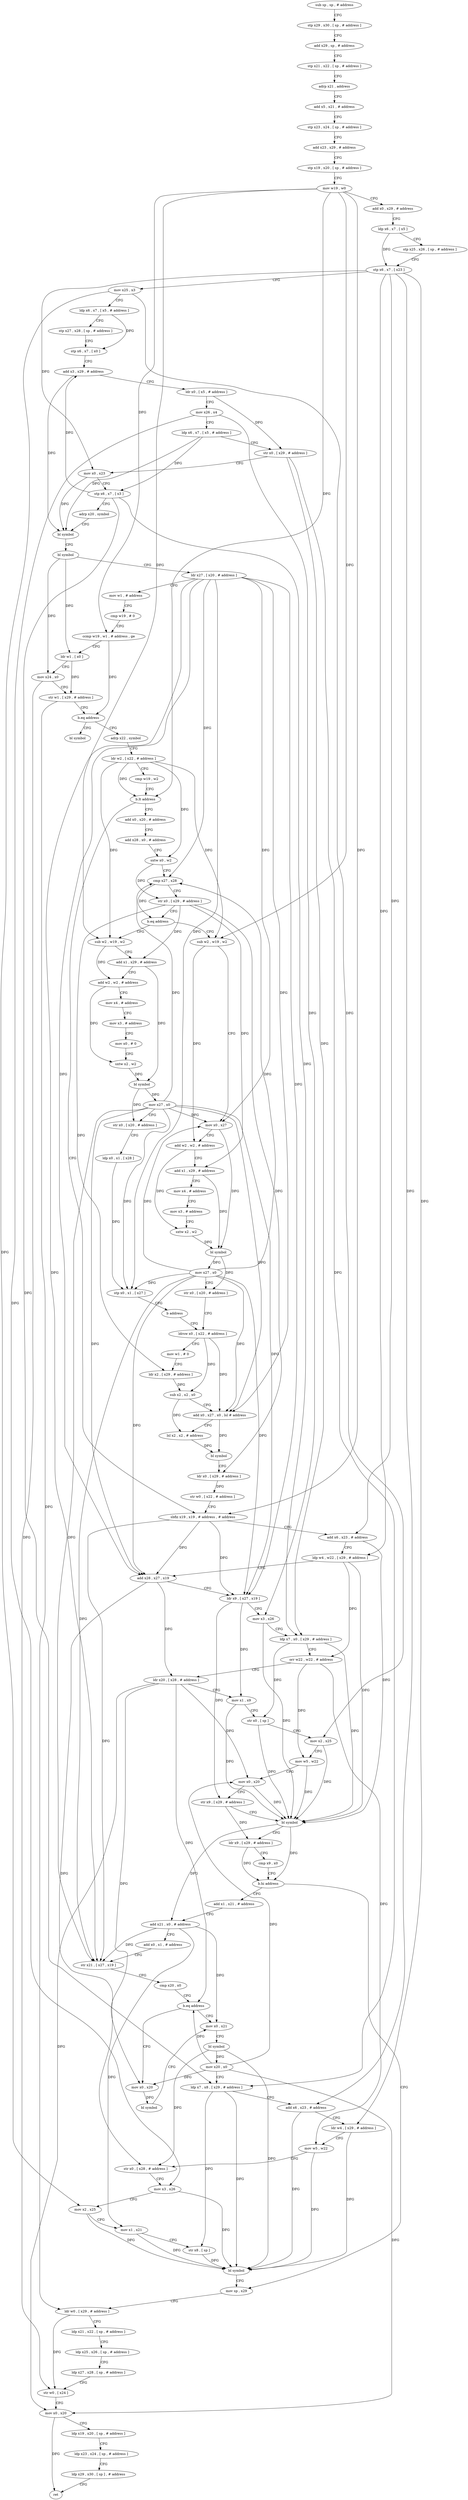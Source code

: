 digraph "func" {
"222592" [label = "sub sp , sp , # address" ]
"222596" [label = "stp x29 , x30 , [ sp , # address ]" ]
"222600" [label = "add x29 , sp , # address" ]
"222604" [label = "stp x21 , x22 , [ sp , # address ]" ]
"222608" [label = "adrp x21 , address" ]
"222612" [label = "add x5 , x21 , # address" ]
"222616" [label = "stp x23 , x24 , [ sp , # address ]" ]
"222620" [label = "add x23 , x29 , # address" ]
"222624" [label = "stp x19 , x20 , [ sp , # address ]" ]
"222628" [label = "mov w19 , w0" ]
"222632" [label = "add x0 , x29 , # address" ]
"222636" [label = "ldp x6 , x7 , [ x5 ]" ]
"222640" [label = "stp x25 , x26 , [ sp , # address ]" ]
"222644" [label = "stp x6 , x7 , [ x23 ]" ]
"222648" [label = "mov x25 , x3" ]
"222652" [label = "ldp x6 , x7 , [ x5 , # address ]" ]
"222656" [label = "stp x27 , x28 , [ sp , # address ]" ]
"222660" [label = "stp x6 , x7 , [ x0 ]" ]
"222664" [label = "add x3 , x29 , # address" ]
"222668" [label = "ldr x0 , [ x5 , # address ]" ]
"222672" [label = "mov x26 , x4" ]
"222676" [label = "ldp x6 , x7 , [ x5 , # address ]" ]
"222680" [label = "str x0 , [ x29 , # address ]" ]
"222684" [label = "mov x0 , x23" ]
"222688" [label = "stp x6 , x7 , [ x3 ]" ]
"222692" [label = "adrp x20 , symbol" ]
"222696" [label = "bl symbol" ]
"222700" [label = "bl symbol" ]
"222704" [label = "ldr x27 , [ x20 , # address ]" ]
"222708" [label = "mov w1 , # address" ]
"222712" [label = "cmp w19 , # 0" ]
"222716" [label = "ccmp w19 , w1 , # address , ge" ]
"222720" [label = "ldr w1 , [ x0 ]" ]
"222724" [label = "mov x24 , x0" ]
"222728" [label = "str w1 , [ x29 , # address ]" ]
"222732" [label = "b.eq address" ]
"223108" [label = "bl symbol" ]
"222736" [label = "adrp x22 , symbol" ]
"222740" [label = "ldr w2 , [ x22 , # address ]" ]
"222744" [label = "cmp w19 , w2" ]
"222748" [label = "b.lt address" ]
"222852" [label = "sbfiz x19 , x19 , # address , # address" ]
"222752" [label = "add x0 , x20 , # address" ]
"222856" [label = "add x6 , x23 , # address" ]
"222860" [label = "ldp w4 , w22 , [ x29 , # address ]" ]
"222864" [label = "add x28 , x27 , x19" ]
"222868" [label = "ldr x9 , [ x27 , x19 ]" ]
"222872" [label = "mov x3 , x26" ]
"222876" [label = "ldp x7 , x0 , [ x29 , # address ]" ]
"222880" [label = "orr w22 , w22 , # address" ]
"222884" [label = "ldr x20 , [ x28 , # address ]" ]
"222888" [label = "mov x1 , x9" ]
"222892" [label = "str x0 , [ sp ]" ]
"222896" [label = "mov x2 , x25" ]
"222900" [label = "mov w5 , w22" ]
"222904" [label = "mov x0 , x20" ]
"222908" [label = "str x9 , [ x29 , # address ]" ]
"222912" [label = "bl symbol" ]
"222916" [label = "ldr x9 , [ x29 , # address ]" ]
"222920" [label = "cmp x9 , x0" ]
"222924" [label = "b.hi address" ]
"223012" [label = "mov sp , x29" ]
"222928" [label = "add x1 , x21 , # address" ]
"222756" [label = "add x28 , x0 , # address" ]
"222760" [label = "sxtw x0 , w2" ]
"222764" [label = "cmp x27 , x28" ]
"222768" [label = "str x0 , [ x29 , # address ]" ]
"222772" [label = "b.eq address" ]
"223056" [label = "sub w2 , w19 , w2" ]
"222776" [label = "sub w2 , w19 , w2" ]
"223016" [label = "ldr w0 , [ x29 , # address ]" ]
"223020" [label = "ldp x21 , x22 , [ sp , # address ]" ]
"223024" [label = "ldp x25 , x26 , [ sp , # address ]" ]
"223028" [label = "ldp x27 , x28 , [ sp , # address ]" ]
"223032" [label = "str w0 , [ x24 ]" ]
"223036" [label = "mov x0 , x20" ]
"223040" [label = "ldp x19 , x20 , [ sp , # address ]" ]
"223044" [label = "ldp x23 , x24 , [ sp , # address ]" ]
"223048" [label = "ldp x29 , x30 , [ sp ] , # address" ]
"223052" [label = "ret" ]
"222932" [label = "add x21 , x0 , # address" ]
"222936" [label = "add x0 , x1 , # address" ]
"222940" [label = "str x21 , [ x27 , x19 ]" ]
"222944" [label = "cmp x20 , x0" ]
"222948" [label = "b.eq address" ]
"222960" [label = "mov x0 , x21" ]
"222952" [label = "mov x0 , x20" ]
"223060" [label = "add x1 , x29 , # address" ]
"223064" [label = "add w2 , w2 , # address" ]
"223068" [label = "mov x4 , # address" ]
"223072" [label = "mov x3 , # address" ]
"223076" [label = "mov x0 , # 0" ]
"223080" [label = "sxtw x2 , w2" ]
"223084" [label = "bl symbol" ]
"223088" [label = "mov x27 , x0" ]
"223092" [label = "str x0 , [ x20 , # address ]" ]
"223096" [label = "ldp x0 , x1 , [ x28 ]" ]
"223100" [label = "stp x0 , x1 , [ x27 ]" ]
"223104" [label = "b address" ]
"222816" [label = "ldrsw x0 , [ x22 , # address ]" ]
"222780" [label = "mov x0 , x27" ]
"222784" [label = "add w2 , w2 , # address" ]
"222788" [label = "add x1 , x29 , # address" ]
"222792" [label = "mov x4 , # address" ]
"222796" [label = "mov x3 , # address" ]
"222800" [label = "sxtw x2 , w2" ]
"222804" [label = "bl symbol" ]
"222808" [label = "mov x27 , x0" ]
"222812" [label = "str x0 , [ x20 , # address ]" ]
"222964" [label = "bl symbol" ]
"222968" [label = "mov x20 , x0" ]
"222972" [label = "ldp x7 , x8 , [ x29 , # address ]" ]
"222976" [label = "add x6 , x23 , # address" ]
"222980" [label = "ldr w4 , [ x29 , # address ]" ]
"222984" [label = "mov w5 , w22" ]
"222988" [label = "str x0 , [ x28 , # address ]" ]
"222992" [label = "mov x3 , x26" ]
"222996" [label = "mov x2 , x25" ]
"223000" [label = "mov x1 , x21" ]
"223004" [label = "str x8 , [ sp ]" ]
"223008" [label = "bl symbol" ]
"222956" [label = "bl symbol" ]
"222820" [label = "mov w1 , # 0" ]
"222824" [label = "ldr x2 , [ x29 , # address ]" ]
"222828" [label = "sub x2 , x2 , x0" ]
"222832" [label = "add x0 , x27 , x0 , lsl # address" ]
"222836" [label = "lsl x2 , x2 , # address" ]
"222840" [label = "bl symbol" ]
"222844" [label = "ldr x0 , [ x29 , # address ]" ]
"222848" [label = "str w0 , [ x22 , # address ]" ]
"222592" -> "222596" [ label = "CFG" ]
"222596" -> "222600" [ label = "CFG" ]
"222600" -> "222604" [ label = "CFG" ]
"222604" -> "222608" [ label = "CFG" ]
"222608" -> "222612" [ label = "CFG" ]
"222612" -> "222616" [ label = "CFG" ]
"222616" -> "222620" [ label = "CFG" ]
"222620" -> "222624" [ label = "CFG" ]
"222624" -> "222628" [ label = "CFG" ]
"222628" -> "222632" [ label = "CFG" ]
"222628" -> "222716" [ label = "DFG" ]
"222628" -> "222748" [ label = "DFG" ]
"222628" -> "222852" [ label = "DFG" ]
"222628" -> "223056" [ label = "DFG" ]
"222628" -> "222776" [ label = "DFG" ]
"222632" -> "222636" [ label = "CFG" ]
"222636" -> "222640" [ label = "CFG" ]
"222636" -> "222644" [ label = "DFG" ]
"222640" -> "222644" [ label = "CFG" ]
"222644" -> "222648" [ label = "CFG" ]
"222644" -> "222860" [ label = "DFG" ]
"222644" -> "222980" [ label = "DFG" ]
"222644" -> "222684" [ label = "DFG" ]
"222644" -> "222856" [ label = "DFG" ]
"222644" -> "222976" [ label = "DFG" ]
"222648" -> "222652" [ label = "CFG" ]
"222648" -> "222896" [ label = "DFG" ]
"222648" -> "222996" [ label = "DFG" ]
"222652" -> "222656" [ label = "CFG" ]
"222652" -> "222660" [ label = "DFG" ]
"222656" -> "222660" [ label = "CFG" ]
"222660" -> "222664" [ label = "CFG" ]
"222664" -> "222668" [ label = "CFG" ]
"222664" -> "222696" [ label = "DFG" ]
"222668" -> "222672" [ label = "CFG" ]
"222668" -> "222680" [ label = "DFG" ]
"222672" -> "222676" [ label = "CFG" ]
"222672" -> "222872" [ label = "DFG" ]
"222672" -> "222992" [ label = "DFG" ]
"222676" -> "222680" [ label = "CFG" ]
"222676" -> "222688" [ label = "DFG" ]
"222676" -> "222696" [ label = "DFG" ]
"222680" -> "222684" [ label = "CFG" ]
"222680" -> "222876" [ label = "DFG" ]
"222680" -> "222972" [ label = "DFG" ]
"222684" -> "222688" [ label = "CFG" ]
"222684" -> "222696" [ label = "DFG" ]
"222688" -> "222692" [ label = "CFG" ]
"222688" -> "222664" [ label = "DFG" ]
"222688" -> "222876" [ label = "DFG" ]
"222688" -> "222972" [ label = "DFG" ]
"222692" -> "222696" [ label = "CFG" ]
"222696" -> "222700" [ label = "CFG" ]
"222700" -> "222704" [ label = "CFG" ]
"222700" -> "222720" [ label = "DFG" ]
"222700" -> "222724" [ label = "DFG" ]
"222704" -> "222708" [ label = "CFG" ]
"222704" -> "222864" [ label = "DFG" ]
"222704" -> "222868" [ label = "DFG" ]
"222704" -> "222764" [ label = "DFG" ]
"222704" -> "222940" [ label = "DFG" ]
"222704" -> "223100" [ label = "DFG" ]
"222704" -> "222780" [ label = "DFG" ]
"222704" -> "222832" [ label = "DFG" ]
"222708" -> "222712" [ label = "CFG" ]
"222712" -> "222716" [ label = "CFG" ]
"222716" -> "222720" [ label = "CFG" ]
"222716" -> "222732" [ label = "DFG" ]
"222720" -> "222724" [ label = "CFG" ]
"222720" -> "222728" [ label = "DFG" ]
"222724" -> "222728" [ label = "CFG" ]
"222724" -> "223032" [ label = "DFG" ]
"222728" -> "222732" [ label = "CFG" ]
"222728" -> "223016" [ label = "DFG" ]
"222732" -> "223108" [ label = "CFG" ]
"222732" -> "222736" [ label = "CFG" ]
"222736" -> "222740" [ label = "CFG" ]
"222740" -> "222744" [ label = "CFG" ]
"222740" -> "222748" [ label = "DFG" ]
"222740" -> "222760" [ label = "DFG" ]
"222740" -> "223056" [ label = "DFG" ]
"222740" -> "222776" [ label = "DFG" ]
"222744" -> "222748" [ label = "CFG" ]
"222748" -> "222852" [ label = "CFG" ]
"222748" -> "222752" [ label = "CFG" ]
"222852" -> "222856" [ label = "CFG" ]
"222852" -> "222864" [ label = "DFG" ]
"222852" -> "222868" [ label = "DFG" ]
"222852" -> "222940" [ label = "DFG" ]
"222752" -> "222756" [ label = "CFG" ]
"222856" -> "222860" [ label = "CFG" ]
"222856" -> "222912" [ label = "DFG" ]
"222860" -> "222864" [ label = "CFG" ]
"222860" -> "222912" [ label = "DFG" ]
"222860" -> "222880" [ label = "DFG" ]
"222864" -> "222868" [ label = "CFG" ]
"222864" -> "222884" [ label = "DFG" ]
"222864" -> "222988" [ label = "DFG" ]
"222868" -> "222872" [ label = "CFG" ]
"222868" -> "222888" [ label = "DFG" ]
"222868" -> "222908" [ label = "DFG" ]
"222872" -> "222876" [ label = "CFG" ]
"222872" -> "222912" [ label = "DFG" ]
"222876" -> "222880" [ label = "CFG" ]
"222876" -> "222912" [ label = "DFG" ]
"222876" -> "222892" [ label = "DFG" ]
"222880" -> "222884" [ label = "CFG" ]
"222880" -> "222900" [ label = "DFG" ]
"222880" -> "222984" [ label = "DFG" ]
"222884" -> "222888" [ label = "CFG" ]
"222884" -> "222904" [ label = "DFG" ]
"222884" -> "223036" [ label = "DFG" ]
"222884" -> "222948" [ label = "DFG" ]
"222884" -> "222952" [ label = "DFG" ]
"222888" -> "222892" [ label = "CFG" ]
"222888" -> "222912" [ label = "DFG" ]
"222892" -> "222896" [ label = "CFG" ]
"222892" -> "222912" [ label = "DFG" ]
"222896" -> "222900" [ label = "CFG" ]
"222896" -> "222912" [ label = "DFG" ]
"222900" -> "222904" [ label = "CFG" ]
"222900" -> "222912" [ label = "DFG" ]
"222904" -> "222908" [ label = "CFG" ]
"222904" -> "222912" [ label = "DFG" ]
"222908" -> "222912" [ label = "CFG" ]
"222908" -> "222916" [ label = "DFG" ]
"222912" -> "222916" [ label = "CFG" ]
"222912" -> "222924" [ label = "DFG" ]
"222912" -> "222932" [ label = "DFG" ]
"222916" -> "222920" [ label = "CFG" ]
"222916" -> "222924" [ label = "DFG" ]
"222920" -> "222924" [ label = "CFG" ]
"222924" -> "223012" [ label = "CFG" ]
"222924" -> "222928" [ label = "CFG" ]
"223012" -> "223016" [ label = "CFG" ]
"222928" -> "222932" [ label = "CFG" ]
"222756" -> "222760" [ label = "CFG" ]
"222760" -> "222764" [ label = "CFG" ]
"222760" -> "222768" [ label = "DFG" ]
"222764" -> "222768" [ label = "CFG" ]
"222764" -> "222772" [ label = "DFG" ]
"222768" -> "222772" [ label = "CFG" ]
"222768" -> "222824" [ label = "DFG" ]
"222768" -> "222844" [ label = "DFG" ]
"222768" -> "223060" [ label = "DFG" ]
"222768" -> "222788" [ label = "DFG" ]
"222772" -> "223056" [ label = "CFG" ]
"222772" -> "222776" [ label = "CFG" ]
"223056" -> "223060" [ label = "CFG" ]
"223056" -> "223064" [ label = "DFG" ]
"222776" -> "222780" [ label = "CFG" ]
"222776" -> "222784" [ label = "DFG" ]
"223016" -> "223020" [ label = "CFG" ]
"223016" -> "223032" [ label = "DFG" ]
"223020" -> "223024" [ label = "CFG" ]
"223024" -> "223028" [ label = "CFG" ]
"223028" -> "223032" [ label = "CFG" ]
"223032" -> "223036" [ label = "CFG" ]
"223036" -> "223040" [ label = "CFG" ]
"223036" -> "223052" [ label = "DFG" ]
"223040" -> "223044" [ label = "CFG" ]
"223044" -> "223048" [ label = "CFG" ]
"223048" -> "223052" [ label = "CFG" ]
"222932" -> "222936" [ label = "CFG" ]
"222932" -> "222940" [ label = "DFG" ]
"222932" -> "222960" [ label = "DFG" ]
"222932" -> "223000" [ label = "DFG" ]
"222936" -> "222940" [ label = "CFG" ]
"222940" -> "222944" [ label = "CFG" ]
"222944" -> "222948" [ label = "CFG" ]
"222948" -> "222960" [ label = "CFG" ]
"222948" -> "222952" [ label = "CFG" ]
"222960" -> "222964" [ label = "CFG" ]
"222952" -> "222956" [ label = "DFG" ]
"223060" -> "223064" [ label = "CFG" ]
"223060" -> "223084" [ label = "DFG" ]
"223064" -> "223068" [ label = "CFG" ]
"223064" -> "223080" [ label = "DFG" ]
"223068" -> "223072" [ label = "CFG" ]
"223072" -> "223076" [ label = "CFG" ]
"223076" -> "223080" [ label = "CFG" ]
"223080" -> "223084" [ label = "DFG" ]
"223084" -> "223088" [ label = "DFG" ]
"223084" -> "223092" [ label = "DFG" ]
"223088" -> "223092" [ label = "CFG" ]
"223088" -> "222764" [ label = "DFG" ]
"223088" -> "222864" [ label = "DFG" ]
"223088" -> "222868" [ label = "DFG" ]
"223088" -> "222940" [ label = "DFG" ]
"223088" -> "223100" [ label = "DFG" ]
"223088" -> "222780" [ label = "DFG" ]
"223088" -> "222832" [ label = "DFG" ]
"223092" -> "223096" [ label = "CFG" ]
"223096" -> "223100" [ label = "DFG" ]
"223100" -> "223104" [ label = "CFG" ]
"223104" -> "222816" [ label = "CFG" ]
"222816" -> "222820" [ label = "CFG" ]
"222816" -> "222828" [ label = "DFG" ]
"222816" -> "222832" [ label = "DFG" ]
"222780" -> "222784" [ label = "CFG" ]
"222780" -> "222804" [ label = "DFG" ]
"222784" -> "222788" [ label = "CFG" ]
"222784" -> "222800" [ label = "DFG" ]
"222788" -> "222792" [ label = "CFG" ]
"222788" -> "222804" [ label = "DFG" ]
"222792" -> "222796" [ label = "CFG" ]
"222796" -> "222800" [ label = "CFG" ]
"222800" -> "222804" [ label = "DFG" ]
"222804" -> "222808" [ label = "DFG" ]
"222804" -> "222812" [ label = "DFG" ]
"222808" -> "222812" [ label = "CFG" ]
"222808" -> "222764" [ label = "DFG" ]
"222808" -> "222780" [ label = "DFG" ]
"222808" -> "222864" [ label = "DFG" ]
"222808" -> "222868" [ label = "DFG" ]
"222808" -> "222940" [ label = "DFG" ]
"222808" -> "223100" [ label = "DFG" ]
"222808" -> "222832" [ label = "DFG" ]
"222812" -> "222816" [ label = "CFG" ]
"222964" -> "222968" [ label = "DFG" ]
"222964" -> "222988" [ label = "DFG" ]
"222964" -> "223008" [ label = "DFG" ]
"222968" -> "222972" [ label = "CFG" ]
"222968" -> "222904" [ label = "DFG" ]
"222968" -> "223036" [ label = "DFG" ]
"222968" -> "222948" [ label = "DFG" ]
"222968" -> "222952" [ label = "DFG" ]
"222972" -> "222976" [ label = "CFG" ]
"222972" -> "223008" [ label = "DFG" ]
"222972" -> "223004" [ label = "DFG" ]
"222976" -> "222980" [ label = "CFG" ]
"222976" -> "223008" [ label = "DFG" ]
"222980" -> "222984" [ label = "CFG" ]
"222980" -> "223008" [ label = "DFG" ]
"222984" -> "222988" [ label = "CFG" ]
"222984" -> "223008" [ label = "DFG" ]
"222988" -> "222992" [ label = "CFG" ]
"222992" -> "222996" [ label = "CFG" ]
"222992" -> "223008" [ label = "DFG" ]
"222996" -> "223000" [ label = "CFG" ]
"222996" -> "223008" [ label = "DFG" ]
"223000" -> "223004" [ label = "CFG" ]
"223000" -> "223008" [ label = "DFG" ]
"223004" -> "223008" [ label = "DFG" ]
"223008" -> "223012" [ label = "CFG" ]
"222956" -> "222960" [ label = "CFG" ]
"222820" -> "222824" [ label = "CFG" ]
"222824" -> "222828" [ label = "DFG" ]
"222828" -> "222832" [ label = "CFG" ]
"222828" -> "222836" [ label = "DFG" ]
"222832" -> "222836" [ label = "CFG" ]
"222832" -> "222840" [ label = "DFG" ]
"222836" -> "222840" [ label = "DFG" ]
"222840" -> "222844" [ label = "CFG" ]
"222844" -> "222848" [ label = "DFG" ]
"222848" -> "222852" [ label = "CFG" ]
}
